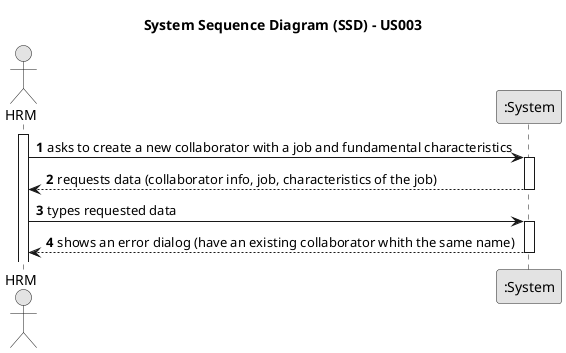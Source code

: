 @startuml
skinparam monochrome true
skinparam packageStyle rectangle
skinparam shadowing false

title System Sequence Diagram (SSD) - US003

autonumber

actor "HRM" as HRM
participant ":System" as System

activate HRM

    HRM -> System : asks to create a new collaborator with a job and fundamental characteristics
        activate System

            System --> HRM : requests data (collaborator info, job, characteristics of the job)
        deactivate System

        HRM -> System : types requested data
        activate System

            System --> HRM : shows an error dialog (have an existing collaborator whith the same name)
        deactivate System
@enduml